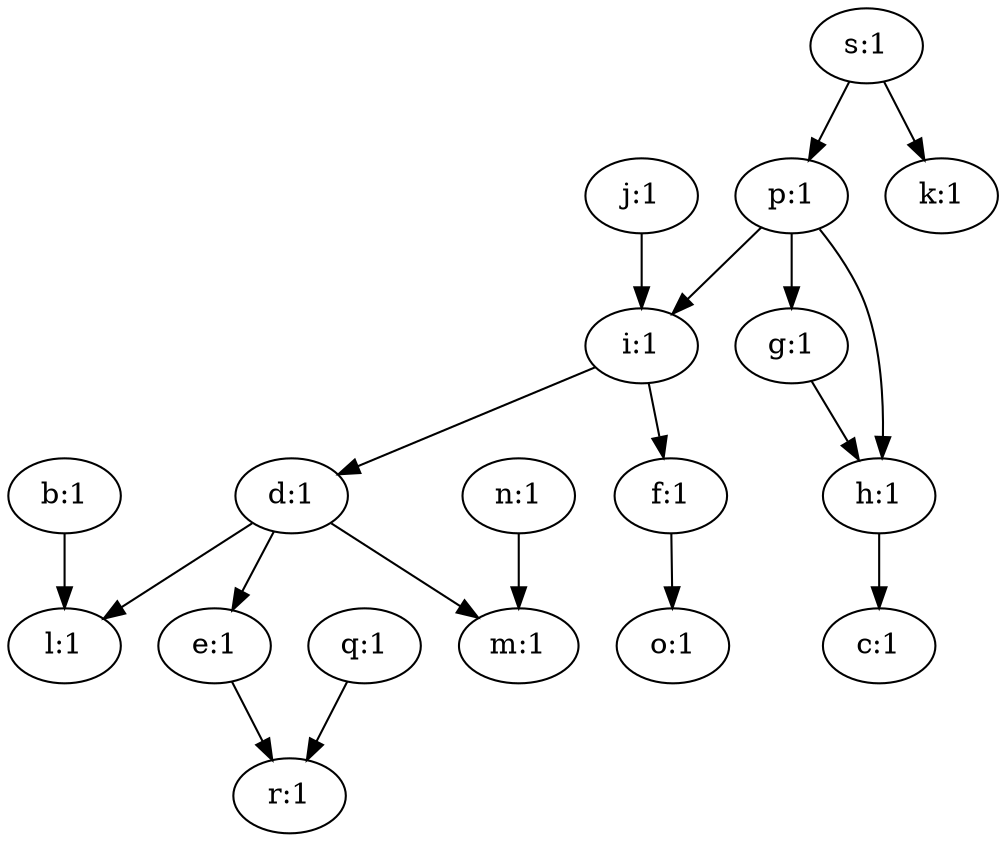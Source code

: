 digraph G {
  b [label="b:1"];
  c [label="c:1"];
  d [label="d:1"];
  e [label="e:1"];
  f [label="f:1"];
  g [label="g:1"];
  h [label="h:1"];
  i [label="i:1"];
  j [label="j:1"];
  k [label="k:1"];
  l [label="l:1"];
  m [label="m:1"];
  n [label="n:1"];
  o [label="o:1"];
  p [label="p:1"];
  q [label="q:1"];
  r [label="r:1"];
  s [label="s:1"];
  
  
  b -> l;
  d -> e;
  d -> l;
  d -> m;
  e -> r;
  f -> o;
  g -> h;
  h -> c;
  i -> d;
  i -> f;
  j -> i;
  n -> m;
  p -> g;
  p -> h;
  p -> i;
  q -> r;
  s -> k;
  s -> p;
  
  }